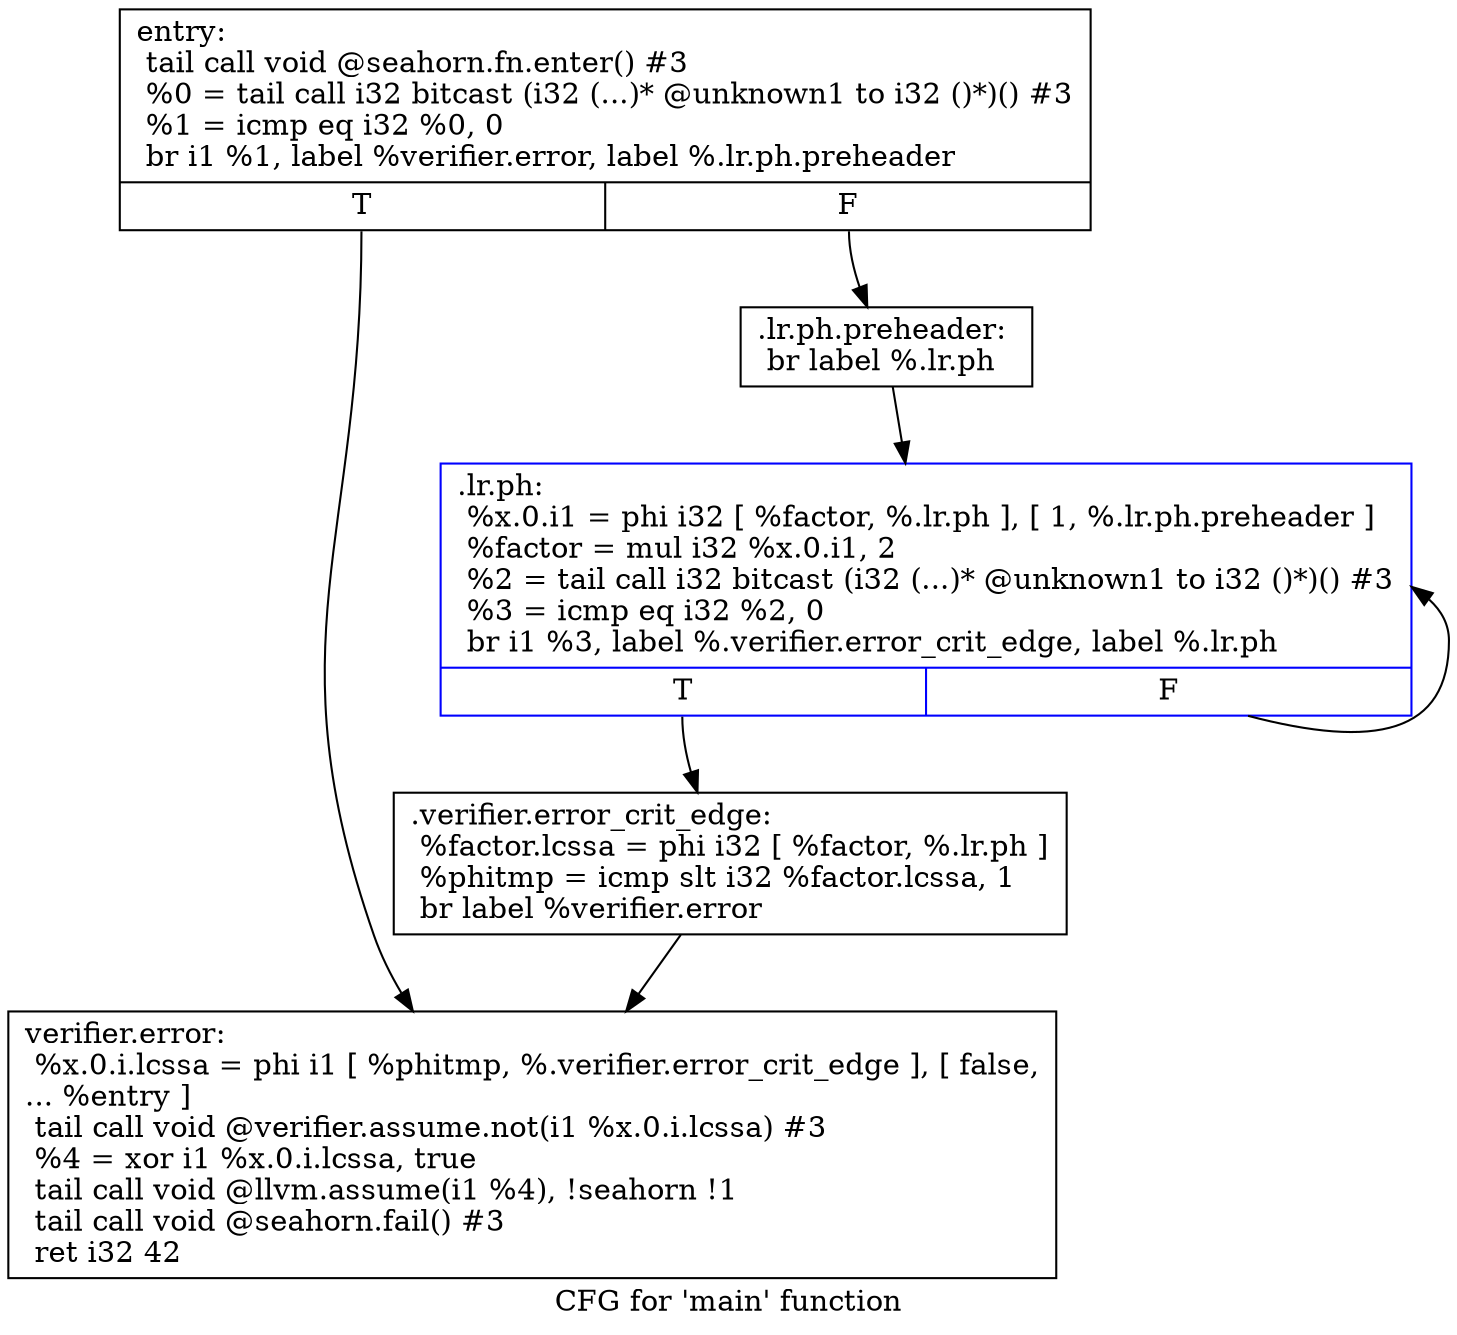 digraph "CFG for 'main' function" {
	label="CFG for 'main' function";

	Node0x2ba3e90 [shape=record,label="{entry:\l  tail call void @seahorn.fn.enter() #3\l  %0 = tail call i32 bitcast (i32 (...)* @unknown1 to i32 ()*)() #3\l  %1 = icmp eq i32 %0, 0\l  br i1 %1, label %verifier.error, label %.lr.ph.preheader\l|{<s0>T|<s1>F}}"];
	Node0x2ba3e90:s0 -> Node0x2ba0760;
	Node0x2ba3e90:s1 -> Node0x2ba0640;
	Node0x2ba0640 [shape=record,label="{.lr.ph.preheader:                                 \l  br label %.lr.ph\l}"];
	Node0x2ba0640 -> Node0x2ba06a0;
	Node0x2ba06a0 [shape=record,color=blue,label="{.lr.ph:                                           \l  %x.0.i1 = phi i32 [ %factor, %.lr.ph ], [ 1, %.lr.ph.preheader ]\l  %factor = mul i32 %x.0.i1, 2\l  %2 = tail call i32 bitcast (i32 (...)* @unknown1 to i32 ()*)() #3\l  %3 = icmp eq i32 %2, 0\l  br i1 %3, label %.verifier.error_crit_edge, label %.lr.ph\l|{<s0>T|<s1>F}}"];
	Node0x2ba06a0:s0 -> Node0x2ba0700;
	Node0x2ba06a0:s1 -> Node0x2ba06a0;
	Node0x2ba0700 [shape=record,label="{.verifier.error_crit_edge:                        \l  %factor.lcssa = phi i32 [ %factor, %.lr.ph ]\l  %phitmp = icmp slt i32 %factor.lcssa, 1\l  br label %verifier.error\l}"];
	Node0x2ba0700 -> Node0x2ba0760;
	Node0x2ba0760 [shape=record,label="{verifier.error:                                   \l  %x.0.i.lcssa = phi i1 [ %phitmp, %.verifier.error_crit_edge ], [ false,\l... %entry ]\l  tail call void @verifier.assume.not(i1 %x.0.i.lcssa) #3\l  %4 = xor i1 %x.0.i.lcssa, true\l  tail call void @llvm.assume(i1 %4), !seahorn !1\l  tail call void @seahorn.fail() #3\l  ret i32 42\l}"];
}
